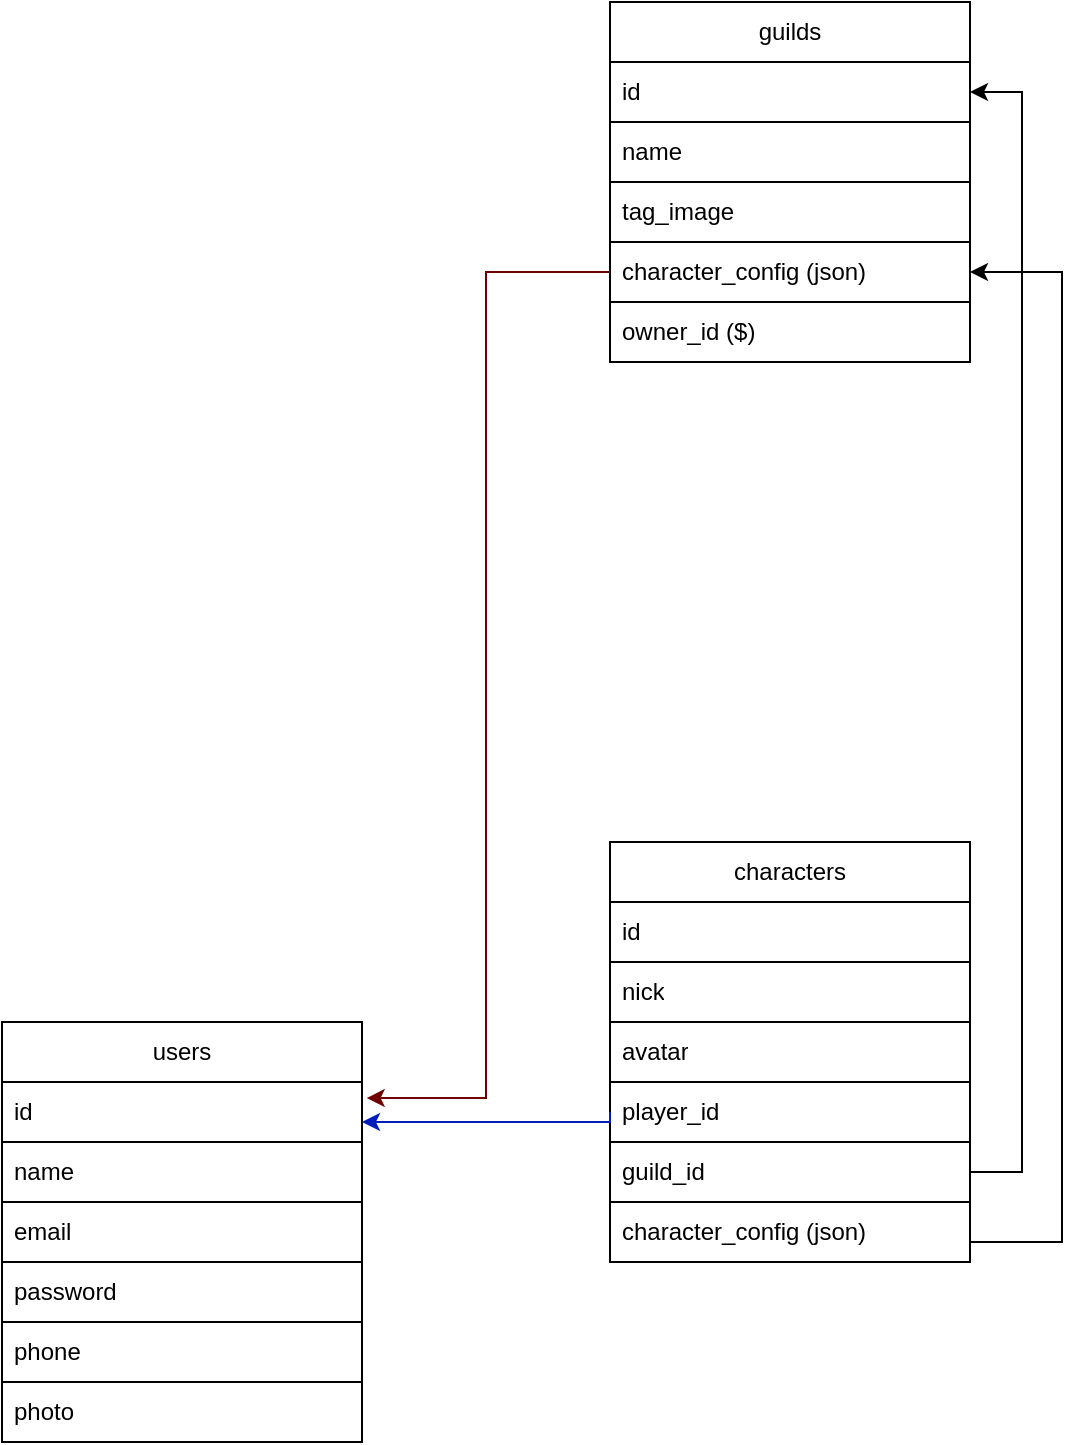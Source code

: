 <mxfile version="24.2.5" type="device">
  <diagram id="C5RBs43oDa-KdzZeNtuy" name="Page-1">
    <mxGraphModel dx="820" dy="837" grid="1" gridSize="10" guides="1" tooltips="1" connect="1" arrows="1" fold="1" page="1" pageScale="1" pageWidth="827" pageHeight="1169" math="0" shadow="0">
      <root>
        <mxCell id="WIyWlLk6GJQsqaUBKTNV-0" />
        <mxCell id="WIyWlLk6GJQsqaUBKTNV-1" parent="WIyWlLk6GJQsqaUBKTNV-0" />
        <mxCell id="MDExyrPNp6KysiMnt0rk-0" value="guilds" style="swimlane;fontStyle=0;childLayout=stackLayout;horizontal=1;startSize=30;horizontalStack=0;resizeParent=1;resizeParentMax=0;resizeLast=0;collapsible=1;marginBottom=0;whiteSpace=wrap;html=1;gradientColor=none;swimlaneFillColor=default;" parent="WIyWlLk6GJQsqaUBKTNV-1" vertex="1">
          <mxGeometry x="324" y="70" width="180" height="180" as="geometry">
            <mxRectangle x="80" y="80" width="70" height="30" as="alternateBounds" />
          </mxGeometry>
        </mxCell>
        <mxCell id="MDExyrPNp6KysiMnt0rk-1" value="id" style="text;strokeColor=default;fillColor=none;align=left;verticalAlign=middle;spacingLeft=4;spacingRight=4;overflow=hidden;points=[[0,0.5],[1,0.5]];portConstraint=eastwest;rotatable=0;whiteSpace=wrap;html=1;" parent="MDExyrPNp6KysiMnt0rk-0" vertex="1">
          <mxGeometry y="30" width="180" height="30" as="geometry" />
        </mxCell>
        <mxCell id="MDExyrPNp6KysiMnt0rk-3" value="name" style="text;strokeColor=default;fillColor=none;align=left;verticalAlign=middle;spacingLeft=4;spacingRight=4;overflow=hidden;points=[[0,0.5],[1,0.5]];portConstraint=eastwest;rotatable=0;whiteSpace=wrap;html=1;" parent="MDExyrPNp6KysiMnt0rk-0" vertex="1">
          <mxGeometry y="60" width="180" height="30" as="geometry" />
        </mxCell>
        <mxCell id="MDExyrPNp6KysiMnt0rk-5" value="tag_image" style="text;strokeColor=none;fillColor=none;align=left;verticalAlign=middle;spacingLeft=4;spacingRight=4;overflow=hidden;points=[[0,0.5],[1,0.5]];portConstraint=eastwest;rotatable=0;whiteSpace=wrap;html=1;" parent="MDExyrPNp6KysiMnt0rk-0" vertex="1">
          <mxGeometry y="90" width="180" height="30" as="geometry" />
        </mxCell>
        <mxCell id="MDExyrPNp6KysiMnt0rk-48" value="character_config (json)" style="text;strokeColor=default;fillColor=none;align=left;verticalAlign=middle;spacingLeft=4;spacingRight=4;overflow=hidden;points=[[0,0.5],[1,0.5]];portConstraint=eastwest;rotatable=0;whiteSpace=wrap;html=1;" parent="MDExyrPNp6KysiMnt0rk-0" vertex="1">
          <mxGeometry y="120" width="180" height="30" as="geometry" />
        </mxCell>
        <mxCell id="RXoCEC-7enjk2XNlvtgd-0" value="owner_id ($)" style="text;strokeColor=default;fillColor=none;align=left;verticalAlign=middle;spacingLeft=4;spacingRight=4;overflow=hidden;points=[[0,0.5],[1,0.5]];portConstraint=eastwest;rotatable=0;whiteSpace=wrap;html=1;" parent="MDExyrPNp6KysiMnt0rk-0" vertex="1">
          <mxGeometry y="150" width="180" height="30" as="geometry" />
        </mxCell>
        <mxCell id="MDExyrPNp6KysiMnt0rk-11" value="users" style="swimlane;fontStyle=0;childLayout=stackLayout;horizontal=1;startSize=30;horizontalStack=0;resizeParent=1;resizeParentMax=0;resizeLast=0;collapsible=1;marginBottom=0;whiteSpace=wrap;html=1;gradientColor=none;swimlaneFillColor=default;" parent="WIyWlLk6GJQsqaUBKTNV-1" vertex="1">
          <mxGeometry x="20" y="580" width="180" height="210" as="geometry">
            <mxRectangle x="80" y="80" width="70" height="30" as="alternateBounds" />
          </mxGeometry>
        </mxCell>
        <mxCell id="MDExyrPNp6KysiMnt0rk-12" value="id" style="text;strokeColor=default;fillColor=none;align=left;verticalAlign=middle;spacingLeft=4;spacingRight=4;overflow=hidden;points=[[0,0.5],[1,0.5]];portConstraint=eastwest;rotatable=0;whiteSpace=wrap;html=1;" parent="MDExyrPNp6KysiMnt0rk-11" vertex="1">
          <mxGeometry y="30" width="180" height="30" as="geometry" />
        </mxCell>
        <mxCell id="MDExyrPNp6KysiMnt0rk-13" value="name" style="text;strokeColor=default;fillColor=none;align=left;verticalAlign=middle;spacingLeft=4;spacingRight=4;overflow=hidden;points=[[0,0.5],[1,0.5]];portConstraint=eastwest;rotatable=0;whiteSpace=wrap;html=1;" parent="MDExyrPNp6KysiMnt0rk-11" vertex="1">
          <mxGeometry y="60" width="180" height="30" as="geometry" />
        </mxCell>
        <mxCell id="MDExyrPNp6KysiMnt0rk-14" value="email" style="text;strokeColor=none;fillColor=none;align=left;verticalAlign=middle;spacingLeft=4;spacingRight=4;overflow=hidden;points=[[0,0.5],[1,0.5]];portConstraint=eastwest;rotatable=0;whiteSpace=wrap;html=1;" parent="MDExyrPNp6KysiMnt0rk-11" vertex="1">
          <mxGeometry y="90" width="180" height="30" as="geometry" />
        </mxCell>
        <mxCell id="MDExyrPNp6KysiMnt0rk-15" value="password" style="text;strokeColor=default;fillColor=none;align=left;verticalAlign=middle;spacingLeft=4;spacingRight=4;overflow=hidden;points=[[0,0.5],[1,0.5]];portConstraint=eastwest;rotatable=0;whiteSpace=wrap;html=1;" parent="MDExyrPNp6KysiMnt0rk-11" vertex="1">
          <mxGeometry y="120" width="180" height="30" as="geometry" />
        </mxCell>
        <mxCell id="MDExyrPNp6KysiMnt0rk-16" value="phone" style="text;strokeColor=default;fillColor=none;align=left;verticalAlign=middle;spacingLeft=4;spacingRight=4;overflow=hidden;points=[[0,0.5],[1,0.5]];portConstraint=eastwest;rotatable=0;whiteSpace=wrap;html=1;" parent="MDExyrPNp6KysiMnt0rk-11" vertex="1">
          <mxGeometry y="150" width="180" height="30" as="geometry" />
        </mxCell>
        <mxCell id="MDExyrPNp6KysiMnt0rk-39" value="photo" style="text;strokeColor=default;fillColor=none;align=left;verticalAlign=middle;spacingLeft=4;spacingRight=4;overflow=hidden;points=[[0,0.5],[1,0.5]];portConstraint=eastwest;rotatable=0;whiteSpace=wrap;html=1;" parent="MDExyrPNp6KysiMnt0rk-11" vertex="1">
          <mxGeometry y="180" width="180" height="30" as="geometry" />
        </mxCell>
        <mxCell id="MDExyrPNp6KysiMnt0rk-32" value="characters" style="swimlane;fontStyle=0;childLayout=stackLayout;horizontal=1;startSize=30;horizontalStack=0;resizeParent=1;resizeParentMax=0;resizeLast=0;collapsible=1;marginBottom=0;whiteSpace=wrap;html=1;gradientColor=none;swimlaneFillColor=default;" parent="WIyWlLk6GJQsqaUBKTNV-1" vertex="1">
          <mxGeometry x="324" y="490" width="180" height="210" as="geometry">
            <mxRectangle x="80" y="80" width="70" height="30" as="alternateBounds" />
          </mxGeometry>
        </mxCell>
        <mxCell id="MDExyrPNp6KysiMnt0rk-33" value="id" style="text;strokeColor=default;fillColor=none;align=left;verticalAlign=middle;spacingLeft=4;spacingRight=4;overflow=hidden;points=[[0,0.5],[1,0.5]];portConstraint=eastwest;rotatable=0;whiteSpace=wrap;html=1;" parent="MDExyrPNp6KysiMnt0rk-32" vertex="1">
          <mxGeometry y="30" width="180" height="30" as="geometry" />
        </mxCell>
        <mxCell id="MDExyrPNp6KysiMnt0rk-34" value="nick" style="text;strokeColor=default;fillColor=none;align=left;verticalAlign=middle;spacingLeft=4;spacingRight=4;overflow=hidden;points=[[0,0.5],[1,0.5]];portConstraint=eastwest;rotatable=0;whiteSpace=wrap;html=1;" parent="MDExyrPNp6KysiMnt0rk-32" vertex="1">
          <mxGeometry y="60" width="180" height="30" as="geometry" />
        </mxCell>
        <mxCell id="MDExyrPNp6KysiMnt0rk-35" value="avatar" style="text;strokeColor=default;fillColor=none;align=left;verticalAlign=middle;spacingLeft=4;spacingRight=4;overflow=hidden;points=[[0,0.5],[1,0.5]];portConstraint=eastwest;rotatable=0;whiteSpace=wrap;html=1;" parent="MDExyrPNp6KysiMnt0rk-32" vertex="1">
          <mxGeometry y="90" width="180" height="30" as="geometry" />
        </mxCell>
        <mxCell id="MDExyrPNp6KysiMnt0rk-37" value="player_id" style="text;strokeColor=default;fillColor=none;align=left;verticalAlign=middle;spacingLeft=4;spacingRight=4;overflow=hidden;points=[[0,0.5],[1,0.5]];portConstraint=eastwest;rotatable=0;whiteSpace=wrap;html=1;" parent="MDExyrPNp6KysiMnt0rk-32" vertex="1">
          <mxGeometry y="120" width="180" height="30" as="geometry" />
        </mxCell>
        <mxCell id="MDExyrPNp6KysiMnt0rk-53" value="guild_id" style="text;strokeColor=default;fillColor=none;align=left;verticalAlign=middle;spacingLeft=4;spacingRight=4;overflow=hidden;points=[[0,0.5],[1,0.5]];portConstraint=eastwest;rotatable=0;whiteSpace=wrap;html=1;" parent="MDExyrPNp6KysiMnt0rk-32" vertex="1">
          <mxGeometry y="150" width="180" height="30" as="geometry" />
        </mxCell>
        <mxCell id="RXoCEC-7enjk2XNlvtgd-2" value="character_config (json)" style="text;strokeColor=default;fillColor=none;align=left;verticalAlign=middle;spacingLeft=4;spacingRight=4;overflow=hidden;points=[[0,0.5],[1,0.5]];portConstraint=eastwest;rotatable=0;whiteSpace=wrap;html=1;" parent="MDExyrPNp6KysiMnt0rk-32" vertex="1">
          <mxGeometry y="180" width="180" height="30" as="geometry" />
        </mxCell>
        <mxCell id="MDExyrPNp6KysiMnt0rk-74" style="edgeStyle=orthogonalEdgeStyle;rounded=0;orthogonalLoop=1;jettySize=auto;html=1;exitX=0;exitY=0.5;exitDx=0;exitDy=0;fillColor=#0050ef;strokeColor=#001DBC;" parent="WIyWlLk6GJQsqaUBKTNV-1" source="MDExyrPNp6KysiMnt0rk-37" edge="1">
          <mxGeometry relative="1" as="geometry">
            <mxPoint x="200" y="630" as="targetPoint" />
            <Array as="points">
              <mxPoint x="324" y="630" />
              <mxPoint x="200" y="630" />
            </Array>
          </mxGeometry>
        </mxCell>
        <mxCell id="MDExyrPNp6KysiMnt0rk-75" style="edgeStyle=orthogonalEdgeStyle;rounded=0;orthogonalLoop=1;jettySize=auto;html=1;exitX=0;exitY=0.5;exitDx=0;exitDy=0;entryX=1.013;entryY=0.267;entryDx=0;entryDy=0;entryPerimeter=0;fillColor=#a20025;strokeColor=#6F0000;" parent="WIyWlLk6GJQsqaUBKTNV-1" source="MDExyrPNp6KysiMnt0rk-48" target="MDExyrPNp6KysiMnt0rk-12" edge="1">
          <mxGeometry relative="1" as="geometry" />
        </mxCell>
        <mxCell id="RXoCEC-7enjk2XNlvtgd-1" style="edgeStyle=orthogonalEdgeStyle;rounded=0;orthogonalLoop=1;jettySize=auto;html=1;exitX=1;exitY=0.5;exitDx=0;exitDy=0;entryX=1;entryY=0.5;entryDx=0;entryDy=0;" parent="WIyWlLk6GJQsqaUBKTNV-1" source="MDExyrPNp6KysiMnt0rk-53" target="MDExyrPNp6KysiMnt0rk-48" edge="1">
          <mxGeometry relative="1" as="geometry">
            <Array as="points">
              <mxPoint x="504" y="690" />
              <mxPoint x="550" y="690" />
              <mxPoint x="550" y="205" />
            </Array>
          </mxGeometry>
        </mxCell>
        <mxCell id="RXoCEC-7enjk2XNlvtgd-3" style="edgeStyle=orthogonalEdgeStyle;rounded=0;orthogonalLoop=1;jettySize=auto;html=1;exitX=1;exitY=0.5;exitDx=0;exitDy=0;entryX=1;entryY=0.5;entryDx=0;entryDy=0;" parent="WIyWlLk6GJQsqaUBKTNV-1" source="MDExyrPNp6KysiMnt0rk-53" target="MDExyrPNp6KysiMnt0rk-1" edge="1">
          <mxGeometry relative="1" as="geometry">
            <Array as="points">
              <mxPoint x="530" y="655" />
              <mxPoint x="530" y="115" />
            </Array>
          </mxGeometry>
        </mxCell>
      </root>
    </mxGraphModel>
  </diagram>
</mxfile>
